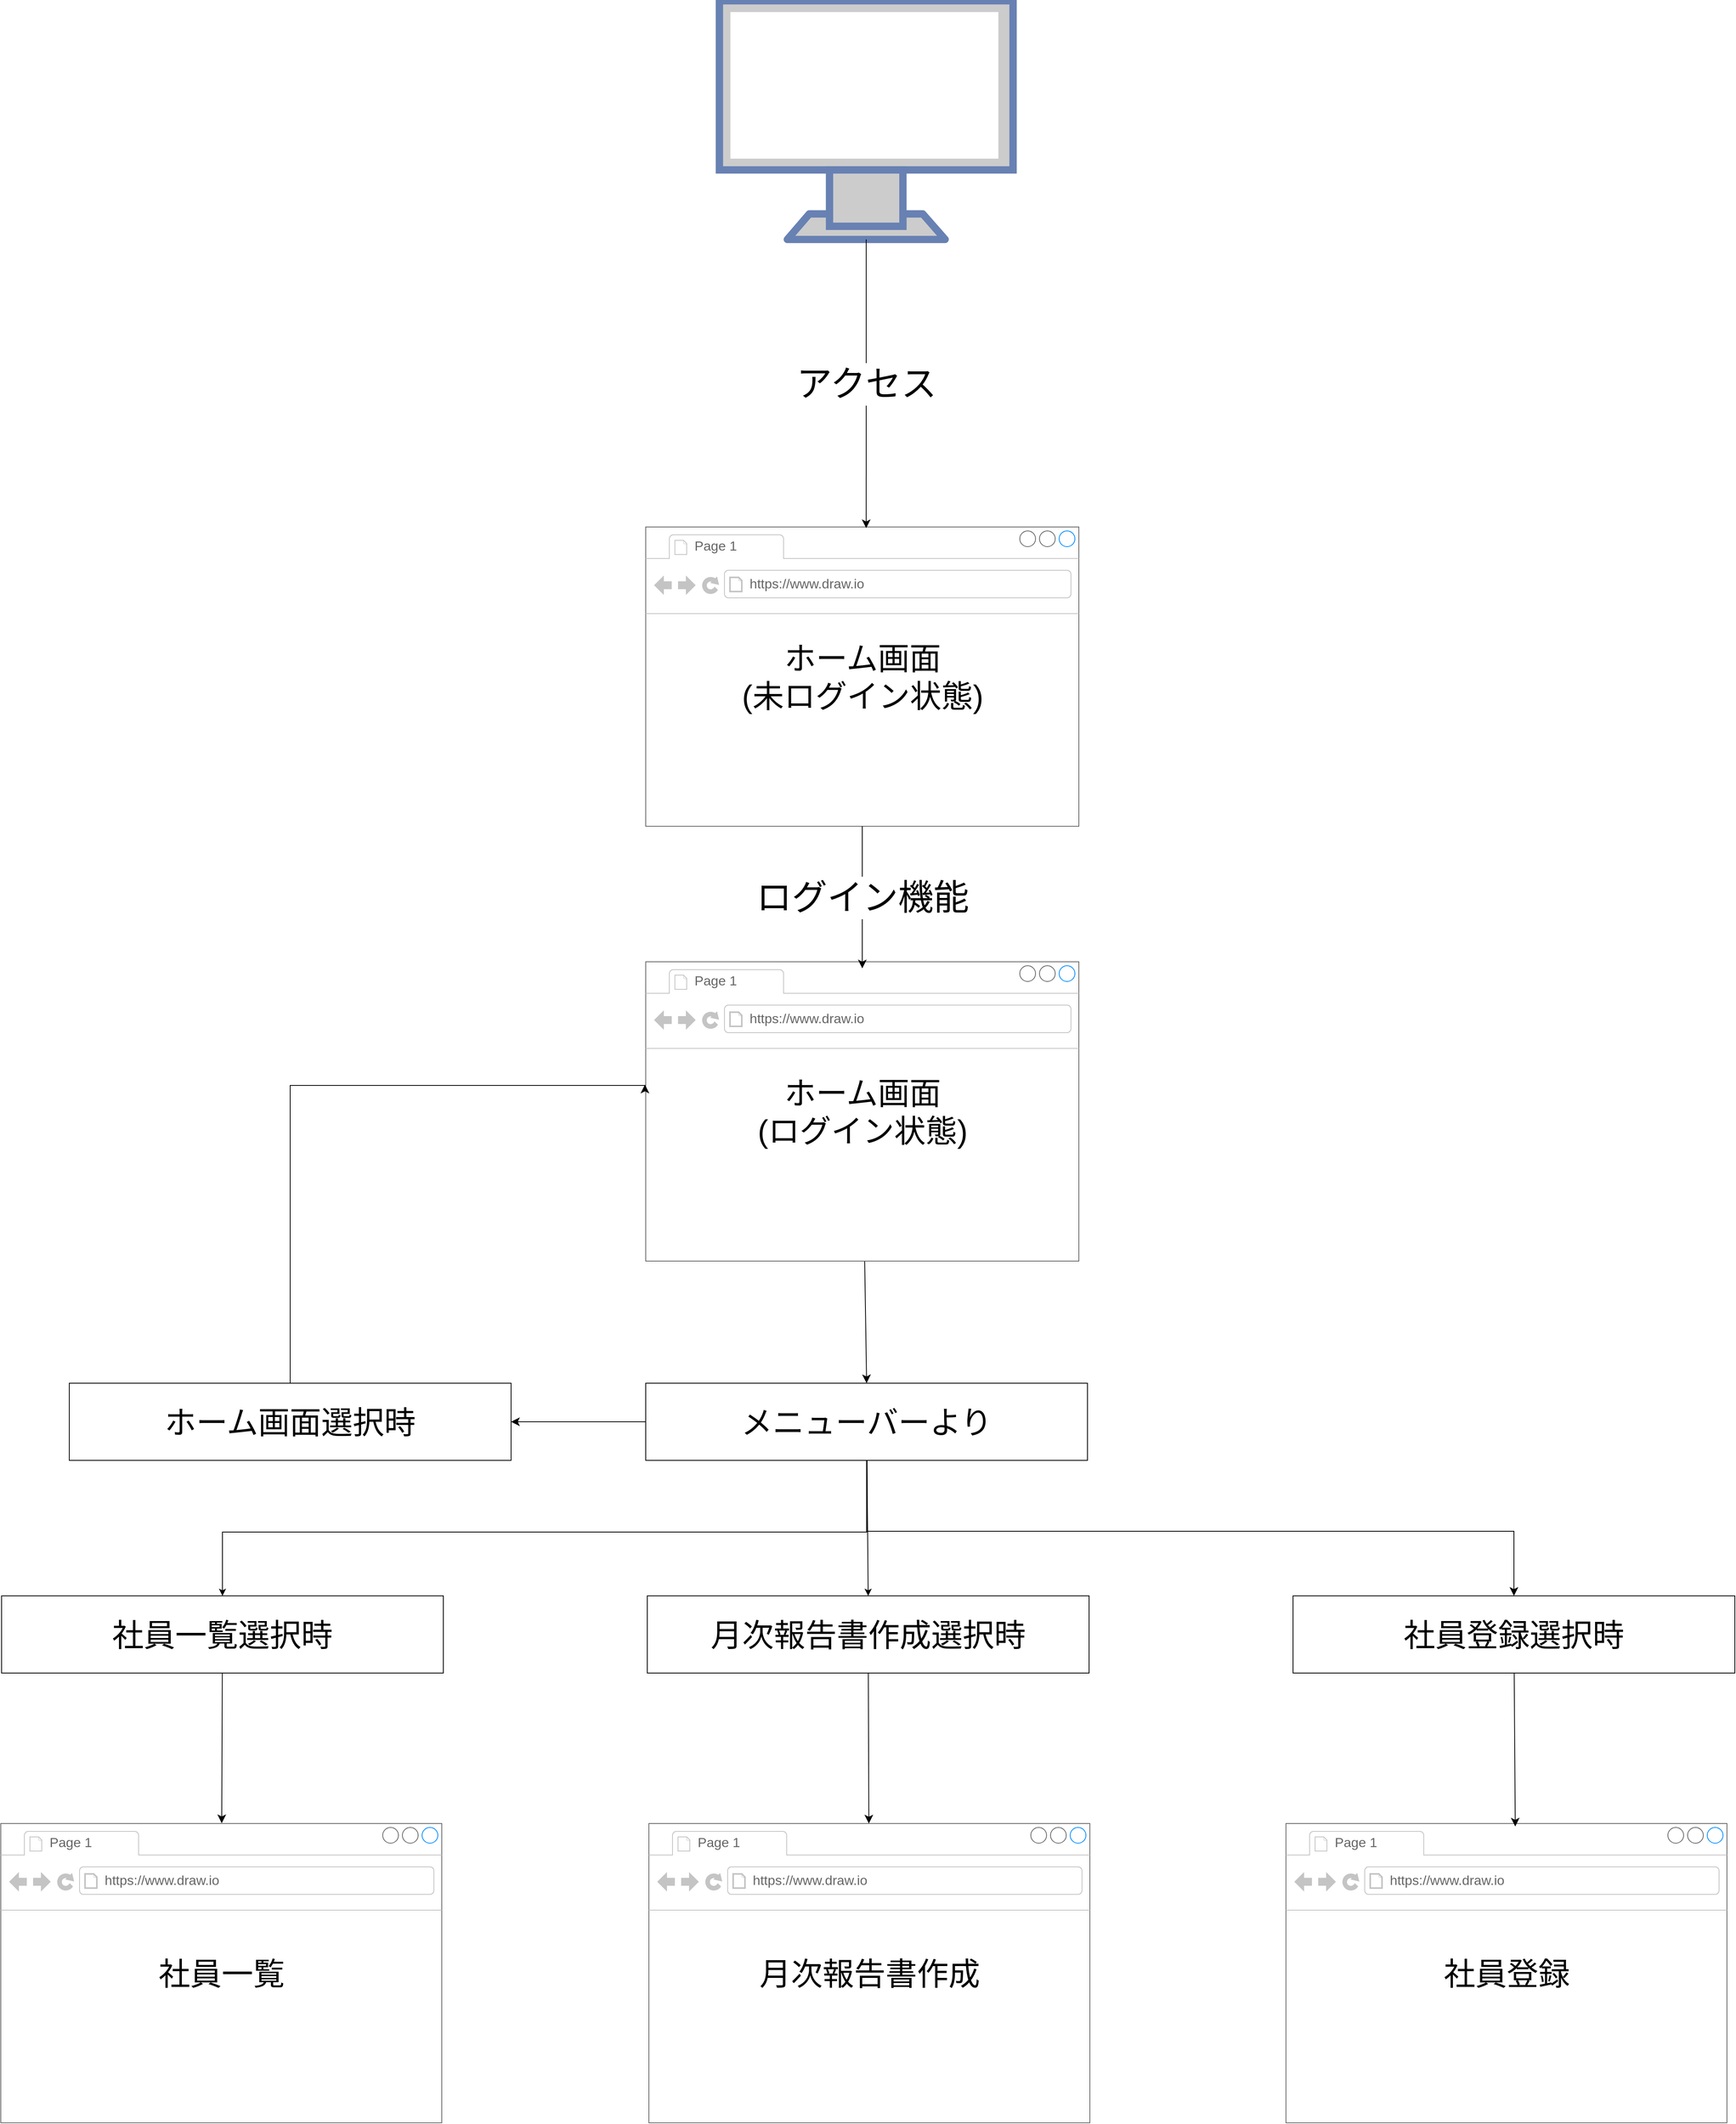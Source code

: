 <mxfile version="22.1.18" type="device">
  <diagram name="ページ1" id="ihQup7LJ97_RT0z3Sxxi">
    <mxGraphModel dx="2832" dy="1327" grid="0" gridSize="10" guides="1" tooltips="1" connect="1" arrows="1" fold="1" page="0" pageScale="1" pageWidth="827" pageHeight="1169" math="0" shadow="0">
      <root>
        <mxCell id="0" />
        <mxCell id="1" parent="0" />
        <mxCell id="yb4R___12dFvjNR_DCMR-5" value="ホーム画面&lt;br&gt;(未ログイン状態)" style="strokeWidth=1;shadow=0;dashed=0;align=center;html=1;shape=mxgraph.mockup.containers.browserWindow;rSize=0;strokeColor=#666666;strokeColor2=#008cff;strokeColor3=#c4c4c4;mainText=,;recursiveResize=0;fontSize=40;verticalAlign=middle;" vertex="1" parent="1">
          <mxGeometry x="-508" y="494" width="550" height="380" as="geometry" />
        </mxCell>
        <mxCell id="yb4R___12dFvjNR_DCMR-6" value="Page 1" style="strokeWidth=1;shadow=0;dashed=0;align=center;html=1;shape=mxgraph.mockup.containers.anchor;fontSize=17;fontColor=#666666;align=left;whiteSpace=wrap;" vertex="1" parent="yb4R___12dFvjNR_DCMR-5">
          <mxGeometry x="60" y="12" width="110" height="26" as="geometry" />
        </mxCell>
        <mxCell id="yb4R___12dFvjNR_DCMR-7" value="https://www.draw.io" style="strokeWidth=1;shadow=0;dashed=0;align=center;html=1;shape=mxgraph.mockup.containers.anchor;rSize=0;fontSize=17;fontColor=#666666;align=left;" vertex="1" parent="yb4R___12dFvjNR_DCMR-5">
          <mxGeometry x="130" y="60" width="250" height="26" as="geometry" />
        </mxCell>
        <mxCell id="yb4R___12dFvjNR_DCMR-17" style="edgeStyle=none;curved=1;rounded=0;orthogonalLoop=1;jettySize=auto;html=1;entryX=0.5;entryY=0;entryDx=0;entryDy=0;fontSize=12;startSize=8;endSize=8;" edge="1" parent="1" source="yb4R___12dFvjNR_DCMR-11" target="yb4R___12dFvjNR_DCMR-15">
          <mxGeometry relative="1" as="geometry" />
        </mxCell>
        <mxCell id="yb4R___12dFvjNR_DCMR-11" value="ホーム画面&lt;br&gt;(ログイン状態)" style="strokeWidth=1;shadow=0;dashed=0;align=center;html=1;shape=mxgraph.mockup.containers.browserWindow;rSize=0;strokeColor=#666666;strokeColor2=#008cff;strokeColor3=#c4c4c4;mainText=,;recursiveResize=0;fontSize=40;verticalAlign=middle;" vertex="1" parent="1">
          <mxGeometry x="-508" y="1046" width="550" height="380" as="geometry" />
        </mxCell>
        <mxCell id="yb4R___12dFvjNR_DCMR-12" value="Page 1" style="strokeWidth=1;shadow=0;dashed=0;align=center;html=1;shape=mxgraph.mockup.containers.anchor;fontSize=17;fontColor=#666666;align=left;whiteSpace=wrap;" vertex="1" parent="yb4R___12dFvjNR_DCMR-11">
          <mxGeometry x="60" y="12" width="110" height="26" as="geometry" />
        </mxCell>
        <mxCell id="yb4R___12dFvjNR_DCMR-13" value="https://www.draw.io" style="strokeWidth=1;shadow=0;dashed=0;align=center;html=1;shape=mxgraph.mockup.containers.anchor;rSize=0;fontSize=17;fontColor=#666666;align=left;" vertex="1" parent="yb4R___12dFvjNR_DCMR-11">
          <mxGeometry x="130" y="60" width="250" height="26" as="geometry" />
        </mxCell>
        <mxCell id="yb4R___12dFvjNR_DCMR-14" value="&lt;font style=&quot;font-size: 45px;&quot;&gt;ログイン機能&lt;/font&gt;" style="edgeStyle=none;curved=1;rounded=0;orthogonalLoop=1;jettySize=auto;html=1;entryX=0.5;entryY=0.022;entryDx=0;entryDy=0;entryPerimeter=0;fontSize=12;startSize=8;endSize=8;" edge="1" parent="1" source="yb4R___12dFvjNR_DCMR-5" target="yb4R___12dFvjNR_DCMR-11">
          <mxGeometry relative="1" as="geometry" />
        </mxCell>
        <mxCell id="yb4R___12dFvjNR_DCMR-23" style="edgeStyle=none;curved=1;rounded=0;orthogonalLoop=1;jettySize=auto;html=1;entryX=1;entryY=0.5;entryDx=0;entryDy=0;fontSize=12;startSize=8;endSize=8;" edge="1" parent="1" source="yb4R___12dFvjNR_DCMR-15" target="yb4R___12dFvjNR_DCMR-21">
          <mxGeometry relative="1" as="geometry" />
        </mxCell>
        <mxCell id="yb4R___12dFvjNR_DCMR-34" style="edgeStyle=none;curved=1;rounded=0;orthogonalLoop=1;jettySize=auto;html=1;entryX=0.5;entryY=0;entryDx=0;entryDy=0;fontSize=12;" edge="1" parent="1" source="yb4R___12dFvjNR_DCMR-15" target="yb4R___12dFvjNR_DCMR-31">
          <mxGeometry relative="1" as="geometry" />
        </mxCell>
        <mxCell id="yb4R___12dFvjNR_DCMR-36" style="edgeStyle=orthogonalEdgeStyle;rounded=0;orthogonalLoop=1;jettySize=auto;html=1;entryX=0.5;entryY=0;entryDx=0;entryDy=0;fontSize=12;startSize=8;endSize=8;exitX=0.5;exitY=1;exitDx=0;exitDy=0;" edge="1" parent="1" source="yb4R___12dFvjNR_DCMR-15" target="yb4R___12dFvjNR_DCMR-32">
          <mxGeometry relative="1" as="geometry">
            <mxPoint x="-214" y="1726" as="sourcePoint" />
            <Array as="points">
              <mxPoint x="-227" y="1769" />
              <mxPoint x="595" y="1769" />
            </Array>
          </mxGeometry>
        </mxCell>
        <mxCell id="yb4R___12dFvjNR_DCMR-15" value="&lt;font style=&quot;font-size: 40px;&quot;&gt;メニューバーより&lt;/font&gt;" style="rounded=0;whiteSpace=wrap;html=1;fontSize=16;" vertex="1" parent="1">
          <mxGeometry x="-508" y="1581" width="561" height="98" as="geometry" />
        </mxCell>
        <mxCell id="yb4R___12dFvjNR_DCMR-29" style="edgeStyle=orthogonalEdgeStyle;rounded=0;orthogonalLoop=1;jettySize=auto;html=1;fontSize=12;startSize=8;endSize=8;" edge="1" parent="1" source="yb4R___12dFvjNR_DCMR-21">
          <mxGeometry relative="1" as="geometry">
            <mxPoint x="-509" y="1202" as="targetPoint" />
            <Array as="points">
              <mxPoint x="-960" y="1203" />
            </Array>
          </mxGeometry>
        </mxCell>
        <mxCell id="yb4R___12dFvjNR_DCMR-21" value="&lt;font style=&quot;font-size: 40px;&quot;&gt;ホーム画面選択時&lt;/font&gt;" style="rounded=0;whiteSpace=wrap;html=1;fontSize=16;" vertex="1" parent="1">
          <mxGeometry x="-1240" y="1581" width="561" height="98" as="geometry" />
        </mxCell>
        <mxCell id="yb4R___12dFvjNR_DCMR-30" value="&lt;span style=&quot;font-size: 40px;&quot;&gt;社員一覧選択時&lt;br&gt;&lt;/span&gt;" style="rounded=0;whiteSpace=wrap;html=1;fontSize=16;flipH=1;flipV=1;" vertex="1" parent="1">
          <mxGeometry x="-1326" y="1851" width="561" height="98" as="geometry" />
        </mxCell>
        <mxCell id="yb4R___12dFvjNR_DCMR-31" value="&lt;span style=&quot;font-size: 40px;&quot;&gt;月次報告書作成選択時&lt;br&gt;&lt;/span&gt;" style="rounded=0;whiteSpace=wrap;html=1;fontSize=16;flipH=1;flipV=1;" vertex="1" parent="1">
          <mxGeometry x="-506" y="1851" width="561" height="98" as="geometry" />
        </mxCell>
        <mxCell id="yb4R___12dFvjNR_DCMR-32" value="&lt;span style=&quot;font-size: 40px;&quot;&gt;社員登録選択時&lt;br&gt;&lt;/span&gt;" style="rounded=0;whiteSpace=wrap;html=1;fontSize=16;flipH=1;flipV=1;" vertex="1" parent="1">
          <mxGeometry x="314" y="1851" width="561" height="98" as="geometry" />
        </mxCell>
        <mxCell id="yb4R___12dFvjNR_DCMR-35" style="edgeStyle=orthogonalEdgeStyle;rounded=0;orthogonalLoop=1;jettySize=auto;html=1;entryX=0.5;entryY=0;entryDx=0;entryDy=0;fontSize=12;exitX=0.501;exitY=1.004;exitDx=0;exitDy=0;exitPerimeter=0;" edge="1" parent="1" source="yb4R___12dFvjNR_DCMR-15" target="yb4R___12dFvjNR_DCMR-30">
          <mxGeometry relative="1" as="geometry">
            <mxPoint x="-226" y="1681" as="sourcePoint" />
            <mxPoint x="-1028" y="1859" as="targetPoint" />
            <Array as="points">
              <mxPoint x="-227" y="1687" />
              <mxPoint x="-227" y="1687" />
              <mxPoint x="-227" y="1770" />
              <mxPoint x="-1045" y="1770" />
            </Array>
          </mxGeometry>
        </mxCell>
        <mxCell id="yb4R___12dFvjNR_DCMR-37" value="社員一覧" style="strokeWidth=1;shadow=0;dashed=0;align=center;html=1;shape=mxgraph.mockup.containers.browserWindow;rSize=0;strokeColor=#666666;strokeColor2=#008cff;strokeColor3=#c4c4c4;mainText=,;recursiveResize=0;fontSize=40;verticalAlign=middle;" vertex="1" parent="1">
          <mxGeometry x="-1327" y="2140" width="560" height="380" as="geometry" />
        </mxCell>
        <mxCell id="yb4R___12dFvjNR_DCMR-38" value="Page 1" style="strokeWidth=1;shadow=0;dashed=0;align=center;html=1;shape=mxgraph.mockup.containers.anchor;fontSize=17;fontColor=#666666;align=left;whiteSpace=wrap;" vertex="1" parent="yb4R___12dFvjNR_DCMR-37">
          <mxGeometry x="60" y="12" width="110" height="26" as="geometry" />
        </mxCell>
        <mxCell id="yb4R___12dFvjNR_DCMR-39" value="https://www.draw.io" style="strokeWidth=1;shadow=0;dashed=0;align=center;html=1;shape=mxgraph.mockup.containers.anchor;rSize=0;fontSize=17;fontColor=#666666;align=left;" vertex="1" parent="yb4R___12dFvjNR_DCMR-37">
          <mxGeometry x="130" y="60" width="250" height="26" as="geometry" />
        </mxCell>
        <mxCell id="yb4R___12dFvjNR_DCMR-41" style="edgeStyle=none;curved=1;rounded=0;orthogonalLoop=1;jettySize=auto;html=1;entryX=0.501;entryY=-0.001;entryDx=0;entryDy=0;entryPerimeter=0;fontSize=12;startSize=8;endSize=8;" edge="1" parent="1" source="yb4R___12dFvjNR_DCMR-30" target="yb4R___12dFvjNR_DCMR-37">
          <mxGeometry relative="1" as="geometry" />
        </mxCell>
        <mxCell id="yb4R___12dFvjNR_DCMR-42" value="月次報告書作成" style="strokeWidth=1;shadow=0;dashed=0;align=center;html=1;shape=mxgraph.mockup.containers.browserWindow;rSize=0;strokeColor=#666666;strokeColor2=#008cff;strokeColor3=#c4c4c4;mainText=,;recursiveResize=0;fontSize=40;verticalAlign=middle;" vertex="1" parent="1">
          <mxGeometry x="-504" y="2140" width="560" height="380" as="geometry" />
        </mxCell>
        <mxCell id="yb4R___12dFvjNR_DCMR-43" value="Page 1" style="strokeWidth=1;shadow=0;dashed=0;align=center;html=1;shape=mxgraph.mockup.containers.anchor;fontSize=17;fontColor=#666666;align=left;whiteSpace=wrap;" vertex="1" parent="yb4R___12dFvjNR_DCMR-42">
          <mxGeometry x="60" y="12" width="110" height="26" as="geometry" />
        </mxCell>
        <mxCell id="yb4R___12dFvjNR_DCMR-44" value="https://www.draw.io" style="strokeWidth=1;shadow=0;dashed=0;align=center;html=1;shape=mxgraph.mockup.containers.anchor;rSize=0;fontSize=17;fontColor=#666666;align=left;" vertex="1" parent="yb4R___12dFvjNR_DCMR-42">
          <mxGeometry x="130" y="60" width="250" height="26" as="geometry" />
        </mxCell>
        <mxCell id="yb4R___12dFvjNR_DCMR-45" style="edgeStyle=none;curved=1;rounded=0;orthogonalLoop=1;jettySize=auto;html=1;fontSize=12;startSize=8;endSize=8;" edge="1" parent="1" source="yb4R___12dFvjNR_DCMR-31" target="yb4R___12dFvjNR_DCMR-42">
          <mxGeometry relative="1" as="geometry" />
        </mxCell>
        <mxCell id="yb4R___12dFvjNR_DCMR-46" value="社員登録" style="strokeWidth=1;shadow=0;dashed=0;align=center;html=1;shape=mxgraph.mockup.containers.browserWindow;rSize=0;strokeColor=#666666;strokeColor2=#008cff;strokeColor3=#c4c4c4;mainText=,;recursiveResize=0;fontSize=40;verticalAlign=middle;" vertex="1" parent="1">
          <mxGeometry x="305" y="2140" width="560" height="380" as="geometry" />
        </mxCell>
        <mxCell id="yb4R___12dFvjNR_DCMR-47" value="Page 1" style="strokeWidth=1;shadow=0;dashed=0;align=center;html=1;shape=mxgraph.mockup.containers.anchor;fontSize=17;fontColor=#666666;align=left;whiteSpace=wrap;" vertex="1" parent="yb4R___12dFvjNR_DCMR-46">
          <mxGeometry x="60" y="12" width="110" height="26" as="geometry" />
        </mxCell>
        <mxCell id="yb4R___12dFvjNR_DCMR-48" value="https://www.draw.io" style="strokeWidth=1;shadow=0;dashed=0;align=center;html=1;shape=mxgraph.mockup.containers.anchor;rSize=0;fontSize=17;fontColor=#666666;align=left;" vertex="1" parent="yb4R___12dFvjNR_DCMR-46">
          <mxGeometry x="130" y="60" width="250" height="26" as="geometry" />
        </mxCell>
        <mxCell id="yb4R___12dFvjNR_DCMR-51" style="edgeStyle=none;curved=1;rounded=0;orthogonalLoop=1;jettySize=auto;html=1;entryX=0.52;entryY=0.01;entryDx=0;entryDy=0;entryPerimeter=0;fontSize=12;startSize=8;endSize=8;" edge="1" parent="1" source="yb4R___12dFvjNR_DCMR-32" target="yb4R___12dFvjNR_DCMR-46">
          <mxGeometry relative="1" as="geometry" />
        </mxCell>
        <mxCell id="yb4R___12dFvjNR_DCMR-52" value="" style="fontColor=#0066CC;verticalAlign=top;verticalLabelPosition=bottom;labelPosition=center;align=center;html=1;outlineConnect=0;fillColor=#CCCCCC;strokeColor=#6881B3;gradientColor=none;gradientDirection=north;strokeWidth=2;shape=mxgraph.networks.monitor;fontSize=16;" vertex="1" parent="1">
          <mxGeometry x="-414.46" y="-174" width="372.92" height="303" as="geometry" />
        </mxCell>
        <mxCell id="yb4R___12dFvjNR_DCMR-54" value="&lt;font style=&quot;font-size: 45px;&quot;&gt;アクセス&lt;/font&gt;" style="edgeStyle=none;curved=1;rounded=0;orthogonalLoop=1;jettySize=auto;html=1;entryX=0.509;entryY=0.004;entryDx=0;entryDy=0;entryPerimeter=0;fontSize=12;startSize=8;endSize=8;" edge="1" parent="1" source="yb4R___12dFvjNR_DCMR-52" target="yb4R___12dFvjNR_DCMR-5">
          <mxGeometry relative="1" as="geometry" />
        </mxCell>
      </root>
    </mxGraphModel>
  </diagram>
</mxfile>
